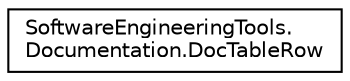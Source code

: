 digraph "Osztályhierarchia-ábra"
{
  edge [fontname="Helvetica",fontsize="10",labelfontname="Helvetica",labelfontsize="10"];
  node [fontname="Helvetica",fontsize="10",shape=record];
  rankdir="LR";
  Node1 [label="SoftwareEngineeringTools.\lDocumentation.DocTableRow",height=0.2,width=0.4,color="black", fillcolor="white", style="filled",URL="$class_software_engineering_tools_1_1_documentation_1_1_doc_table_row.html"];
}

